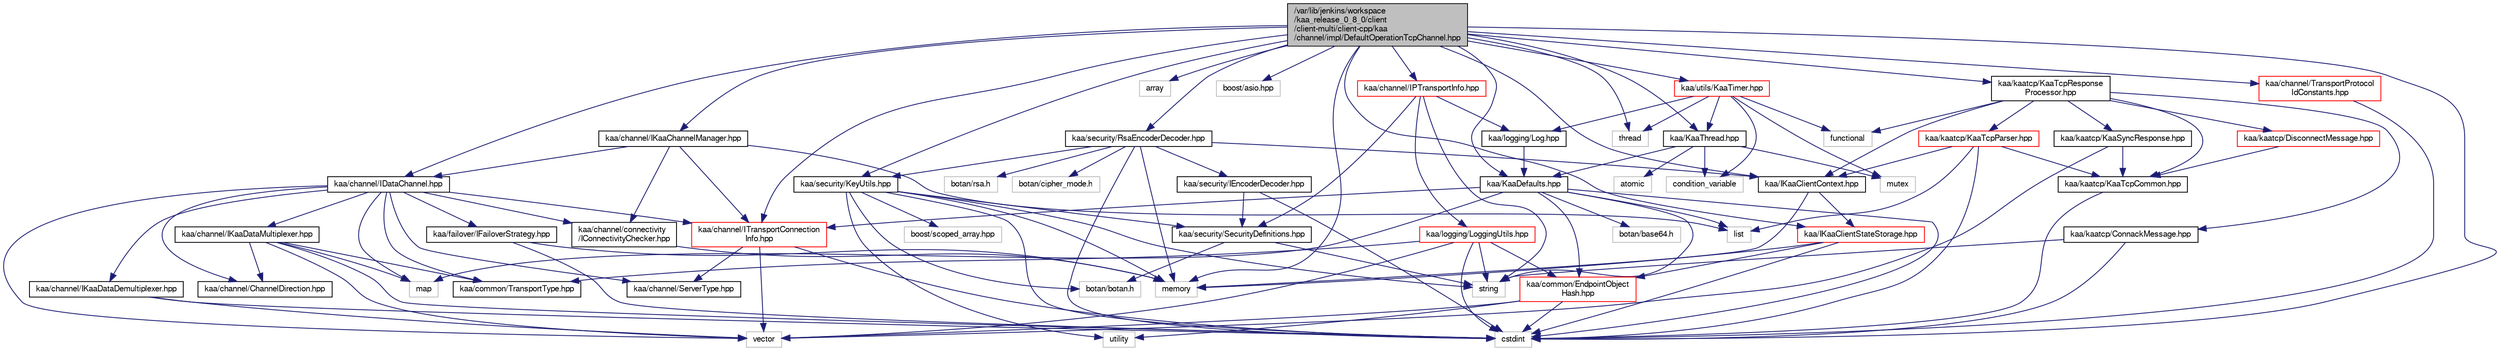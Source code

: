 digraph "/var/lib/jenkins/workspace/kaa_release_0_8_0/client/client-multi/client-cpp/kaa/channel/impl/DefaultOperationTcpChannel.hpp"
{
  bgcolor="transparent";
  edge [fontname="FreeSans",fontsize="10",labelfontname="FreeSans",labelfontsize="10"];
  node [fontname="FreeSans",fontsize="10",shape=record];
  Node1 [label="/var/lib/jenkins/workspace\l/kaa_release_0_8_0/client\l/client-multi/client-cpp/kaa\l/channel/impl/DefaultOperationTcpChannel.hpp",height=0.2,width=0.4,color="black", fillcolor="grey75", style="filled" fontcolor="black"];
  Node1 -> Node2 [color="midnightblue",fontsize="10",style="solid",fontname="FreeSans"];
  Node2 [label="kaa/KaaDefaults.hpp",height=0.2,width=0.4,color="black",URL="$KaaDefaults_8hpp.html"];
  Node2 -> Node3 [color="midnightblue",fontsize="10",style="solid",fontname="FreeSans"];
  Node3 [label="map",height=0.2,width=0.4,color="grey75"];
  Node2 -> Node4 [color="midnightblue",fontsize="10",style="solid",fontname="FreeSans"];
  Node4 [label="list",height=0.2,width=0.4,color="grey75"];
  Node2 -> Node5 [color="midnightblue",fontsize="10",style="solid",fontname="FreeSans"];
  Node5 [label="string",height=0.2,width=0.4,color="grey75"];
  Node2 -> Node6 [color="midnightblue",fontsize="10",style="solid",fontname="FreeSans"];
  Node6 [label="botan/base64.h",height=0.2,width=0.4,color="grey75"];
  Node2 -> Node7 [color="midnightblue",fontsize="10",style="solid",fontname="FreeSans"];
  Node7 [label="cstdint",height=0.2,width=0.4,color="grey75"];
  Node2 -> Node8 [color="midnightblue",fontsize="10",style="solid",fontname="FreeSans"];
  Node8 [label="kaa/common/EndpointObject\lHash.hpp",height=0.2,width=0.4,color="red",URL="$EndpointObjectHash_8hpp.html"];
  Node8 -> Node9 [color="midnightblue",fontsize="10",style="solid",fontname="FreeSans"];
  Node9 [label="utility",height=0.2,width=0.4,color="grey75"];
  Node8 -> Node10 [color="midnightblue",fontsize="10",style="solid",fontname="FreeSans"];
  Node10 [label="vector",height=0.2,width=0.4,color="grey75"];
  Node8 -> Node7 [color="midnightblue",fontsize="10",style="solid",fontname="FreeSans"];
  Node2 -> Node11 [color="midnightblue",fontsize="10",style="solid",fontname="FreeSans"];
  Node11 [label="kaa/channel/ITransportConnection\lInfo.hpp",height=0.2,width=0.4,color="red",URL="$ITransportConnectionInfo_8hpp.html"];
  Node11 -> Node7 [color="midnightblue",fontsize="10",style="solid",fontname="FreeSans"];
  Node11 -> Node10 [color="midnightblue",fontsize="10",style="solid",fontname="FreeSans"];
  Node11 -> Node12 [color="midnightblue",fontsize="10",style="solid",fontname="FreeSans"];
  Node12 [label="kaa/channel/ServerType.hpp",height=0.2,width=0.4,color="black",URL="$ServerType_8hpp.html"];
  Node1 -> Node7 [color="midnightblue",fontsize="10",style="solid",fontname="FreeSans"];
  Node1 -> Node13 [color="midnightblue",fontsize="10",style="solid",fontname="FreeSans"];
  Node13 [label="thread",height=0.2,width=0.4,color="grey75"];
  Node1 -> Node14 [color="midnightblue",fontsize="10",style="solid",fontname="FreeSans"];
  Node14 [label="array",height=0.2,width=0.4,color="grey75"];
  Node1 -> Node15 [color="midnightblue",fontsize="10",style="solid",fontname="FreeSans"];
  Node15 [label="memory",height=0.2,width=0.4,color="grey75"];
  Node1 -> Node16 [color="midnightblue",fontsize="10",style="solid",fontname="FreeSans"];
  Node16 [label="boost/asio.hpp",height=0.2,width=0.4,color="grey75"];
  Node1 -> Node17 [color="midnightblue",fontsize="10",style="solid",fontname="FreeSans"];
  Node17 [label="kaa/KaaThread.hpp",height=0.2,width=0.4,color="black",URL="$KaaThread_8hpp.html"];
  Node17 -> Node2 [color="midnightblue",fontsize="10",style="solid",fontname="FreeSans"];
  Node17 -> Node18 [color="midnightblue",fontsize="10",style="solid",fontname="FreeSans"];
  Node18 [label="mutex",height=0.2,width=0.4,color="grey75"];
  Node17 -> Node19 [color="midnightblue",fontsize="10",style="solid",fontname="FreeSans"];
  Node19 [label="atomic",height=0.2,width=0.4,color="grey75"];
  Node17 -> Node20 [color="midnightblue",fontsize="10",style="solid",fontname="FreeSans"];
  Node20 [label="condition_variable",height=0.2,width=0.4,color="grey75"];
  Node1 -> Node21 [color="midnightblue",fontsize="10",style="solid",fontname="FreeSans"];
  Node21 [label="kaa/security/KeyUtils.hpp",height=0.2,width=0.4,color="black",URL="$KeyUtils_8hpp.html"];
  Node21 -> Node22 [color="midnightblue",fontsize="10",style="solid",fontname="FreeSans"];
  Node22 [label="botan/botan.h",height=0.2,width=0.4,color="grey75"];
  Node21 -> Node5 [color="midnightblue",fontsize="10",style="solid",fontname="FreeSans"];
  Node21 -> Node9 [color="midnightblue",fontsize="10",style="solid",fontname="FreeSans"];
  Node21 -> Node7 [color="midnightblue",fontsize="10",style="solid",fontname="FreeSans"];
  Node21 -> Node15 [color="midnightblue",fontsize="10",style="solid",fontname="FreeSans"];
  Node21 -> Node23 [color="midnightblue",fontsize="10",style="solid",fontname="FreeSans"];
  Node23 [label="boost/scoped_array.hpp",height=0.2,width=0.4,color="grey75"];
  Node21 -> Node24 [color="midnightblue",fontsize="10",style="solid",fontname="FreeSans"];
  Node24 [label="kaa/security/SecurityDefinitions.hpp",height=0.2,width=0.4,color="black",URL="$SecurityDefinitions_8hpp.html"];
  Node24 -> Node5 [color="midnightblue",fontsize="10",style="solid",fontname="FreeSans"];
  Node24 -> Node22 [color="midnightblue",fontsize="10",style="solid",fontname="FreeSans"];
  Node1 -> Node25 [color="midnightblue",fontsize="10",style="solid",fontname="FreeSans"];
  Node25 [label="kaa/channel/IDataChannel.hpp",height=0.2,width=0.4,color="black",URL="$IDataChannel_8hpp.html"];
  Node25 -> Node10 [color="midnightblue",fontsize="10",style="solid",fontname="FreeSans"];
  Node25 -> Node3 [color="midnightblue",fontsize="10",style="solid",fontname="FreeSans"];
  Node25 -> Node26 [color="midnightblue",fontsize="10",style="solid",fontname="FreeSans"];
  Node26 [label="kaa/failover/IFailoverStrategy.hpp",height=0.2,width=0.4,color="black",URL="$IFailoverStrategy_8hpp.html"];
  Node26 -> Node15 [color="midnightblue",fontsize="10",style="solid",fontname="FreeSans"];
  Node26 -> Node7 [color="midnightblue",fontsize="10",style="solid",fontname="FreeSans"];
  Node25 -> Node12 [color="midnightblue",fontsize="10",style="solid",fontname="FreeSans"];
  Node25 -> Node27 [color="midnightblue",fontsize="10",style="solid",fontname="FreeSans"];
  Node27 [label="kaa/common/TransportType.hpp",height=0.2,width=0.4,color="black",URL="$TransportType_8hpp.html"];
  Node25 -> Node28 [color="midnightblue",fontsize="10",style="solid",fontname="FreeSans"];
  Node28 [label="kaa/channel/ChannelDirection.hpp",height=0.2,width=0.4,color="black",URL="$ChannelDirection_8hpp.html"];
  Node25 -> Node29 [color="midnightblue",fontsize="10",style="solid",fontname="FreeSans"];
  Node29 [label="kaa/channel/IKaaDataMultiplexer.hpp",height=0.2,width=0.4,color="black",URL="$IKaaDataMultiplexer_8hpp.html"];
  Node29 -> Node7 [color="midnightblue",fontsize="10",style="solid",fontname="FreeSans"];
  Node29 -> Node3 [color="midnightblue",fontsize="10",style="solid",fontname="FreeSans"];
  Node29 -> Node10 [color="midnightblue",fontsize="10",style="solid",fontname="FreeSans"];
  Node29 -> Node27 [color="midnightblue",fontsize="10",style="solid",fontname="FreeSans"];
  Node29 -> Node28 [color="midnightblue",fontsize="10",style="solid",fontname="FreeSans"];
  Node25 -> Node30 [color="midnightblue",fontsize="10",style="solid",fontname="FreeSans"];
  Node30 [label="kaa/channel/IKaaDataDemultiplexer.hpp",height=0.2,width=0.4,color="black",URL="$IKaaDataDemultiplexer_8hpp.html"];
  Node30 -> Node7 [color="midnightblue",fontsize="10",style="solid",fontname="FreeSans"];
  Node30 -> Node10 [color="midnightblue",fontsize="10",style="solid",fontname="FreeSans"];
  Node25 -> Node11 [color="midnightblue",fontsize="10",style="solid",fontname="FreeSans"];
  Node25 -> Node31 [color="midnightblue",fontsize="10",style="solid",fontname="FreeSans"];
  Node31 [label="kaa/channel/connectivity\l/IConnectivityChecker.hpp",height=0.2,width=0.4,color="black",URL="$IConnectivityChecker_8hpp.html"];
  Node31 -> Node15 [color="midnightblue",fontsize="10",style="solid",fontname="FreeSans"];
  Node1 -> Node32 [color="midnightblue",fontsize="10",style="solid",fontname="FreeSans"];
  Node32 [label="kaa/security/RsaEncoderDecoder.hpp",height=0.2,width=0.4,color="black",URL="$RsaEncoderDecoder_8hpp.html"];
  Node32 -> Node21 [color="midnightblue",fontsize="10",style="solid",fontname="FreeSans"];
  Node32 -> Node33 [color="midnightblue",fontsize="10",style="solid",fontname="FreeSans"];
  Node33 [label="kaa/security/IEncoderDecoder.hpp",height=0.2,width=0.4,color="black",URL="$IEncoderDecoder_8hpp.html"];
  Node33 -> Node7 [color="midnightblue",fontsize="10",style="solid",fontname="FreeSans"];
  Node33 -> Node24 [color="midnightblue",fontsize="10",style="solid",fontname="FreeSans"];
  Node32 -> Node34 [color="midnightblue",fontsize="10",style="solid",fontname="FreeSans"];
  Node34 [label="kaa/IKaaClientContext.hpp",height=0.2,width=0.4,color="black",URL="$IKaaClientContext_8hpp.html"];
  Node34 -> Node15 [color="midnightblue",fontsize="10",style="solid",fontname="FreeSans"];
  Node34 -> Node35 [color="midnightblue",fontsize="10",style="solid",fontname="FreeSans"];
  Node35 [label="kaa/IKaaClientStateStorage.hpp",height=0.2,width=0.4,color="red",URL="$IKaaClientStateStorage_8hpp.html"];
  Node35 -> Node7 [color="midnightblue",fontsize="10",style="solid",fontname="FreeSans"];
  Node35 -> Node15 [color="midnightblue",fontsize="10",style="solid",fontname="FreeSans"];
  Node35 -> Node8 [color="midnightblue",fontsize="10",style="solid",fontname="FreeSans"];
  Node32 -> Node36 [color="midnightblue",fontsize="10",style="solid",fontname="FreeSans"];
  Node36 [label="botan/rsa.h",height=0.2,width=0.4,color="grey75"];
  Node32 -> Node37 [color="midnightblue",fontsize="10",style="solid",fontname="FreeSans"];
  Node37 [label="botan/cipher_mode.h",height=0.2,width=0.4,color="grey75"];
  Node32 -> Node7 [color="midnightblue",fontsize="10",style="solid",fontname="FreeSans"];
  Node32 -> Node15 [color="midnightblue",fontsize="10",style="solid",fontname="FreeSans"];
  Node1 -> Node38 [color="midnightblue",fontsize="10",style="solid",fontname="FreeSans"];
  Node38 [label="kaa/channel/IKaaChannelManager.hpp",height=0.2,width=0.4,color="black",URL="$IKaaChannelManager_8hpp.html"];
  Node38 -> Node4 [color="midnightblue",fontsize="10",style="solid",fontname="FreeSans"];
  Node38 -> Node25 [color="midnightblue",fontsize="10",style="solid",fontname="FreeSans"];
  Node38 -> Node11 [color="midnightblue",fontsize="10",style="solid",fontname="FreeSans"];
  Node38 -> Node31 [color="midnightblue",fontsize="10",style="solid",fontname="FreeSans"];
  Node1 -> Node39 [color="midnightblue",fontsize="10",style="solid",fontname="FreeSans"];
  Node39 [label="kaa/kaatcp/KaaTcpResponse\lProcessor.hpp",height=0.2,width=0.4,color="black",URL="$KaaTcpResponseProcessor_8hpp.html"];
  Node39 -> Node40 [color="midnightblue",fontsize="10",style="solid",fontname="FreeSans"];
  Node40 [label="kaa/kaatcp/KaaTcpCommon.hpp",height=0.2,width=0.4,color="black",URL="$KaaTcpCommon_8hpp.html"];
  Node40 -> Node7 [color="midnightblue",fontsize="10",style="solid",fontname="FreeSans"];
  Node39 -> Node41 [color="midnightblue",fontsize="10",style="solid",fontname="FreeSans"];
  Node41 [label="kaa/kaatcp/KaaSyncResponse.hpp",height=0.2,width=0.4,color="black",URL="$KaaSyncResponse_8hpp.html"];
  Node41 -> Node40 [color="midnightblue",fontsize="10",style="solid",fontname="FreeSans"];
  Node41 -> Node10 [color="midnightblue",fontsize="10",style="solid",fontname="FreeSans"];
  Node39 -> Node42 [color="midnightblue",fontsize="10",style="solid",fontname="FreeSans"];
  Node42 [label="kaa/kaatcp/ConnackMessage.hpp",height=0.2,width=0.4,color="black",URL="$ConnackMessage_8hpp.html"];
  Node42 -> Node7 [color="midnightblue",fontsize="10",style="solid",fontname="FreeSans"];
  Node42 -> Node5 [color="midnightblue",fontsize="10",style="solid",fontname="FreeSans"];
  Node39 -> Node43 [color="midnightblue",fontsize="10",style="solid",fontname="FreeSans"];
  Node43 [label="kaa/kaatcp/DisconnectMessage.hpp",height=0.2,width=0.4,color="red",URL="$DisconnectMessage_8hpp.html"];
  Node43 -> Node40 [color="midnightblue",fontsize="10",style="solid",fontname="FreeSans"];
  Node39 -> Node44 [color="midnightblue",fontsize="10",style="solid",fontname="FreeSans"];
  Node44 [label="kaa/kaatcp/KaaTcpParser.hpp",height=0.2,width=0.4,color="red",URL="$KaaTcpParser_8hpp.html"];
  Node44 -> Node7 [color="midnightblue",fontsize="10",style="solid",fontname="FreeSans"];
  Node44 -> Node40 [color="midnightblue",fontsize="10",style="solid",fontname="FreeSans"];
  Node44 -> Node34 [color="midnightblue",fontsize="10",style="solid",fontname="FreeSans"];
  Node44 -> Node4 [color="midnightblue",fontsize="10",style="solid",fontname="FreeSans"];
  Node39 -> Node34 [color="midnightblue",fontsize="10",style="solid",fontname="FreeSans"];
  Node39 -> Node45 [color="midnightblue",fontsize="10",style="solid",fontname="FreeSans"];
  Node45 [label="functional",height=0.2,width=0.4,color="grey75"];
  Node1 -> Node46 [color="midnightblue",fontsize="10",style="solid",fontname="FreeSans"];
  Node46 [label="kaa/channel/IPTransportInfo.hpp",height=0.2,width=0.4,color="red",URL="$IPTransportInfo_8hpp.html"];
  Node46 -> Node5 [color="midnightblue",fontsize="10",style="solid",fontname="FreeSans"];
  Node46 -> Node47 [color="midnightblue",fontsize="10",style="solid",fontname="FreeSans"];
  Node47 [label="kaa/logging/Log.hpp",height=0.2,width=0.4,color="black",URL="$Log_8hpp.html"];
  Node47 -> Node2 [color="midnightblue",fontsize="10",style="solid",fontname="FreeSans"];
  Node46 -> Node48 [color="midnightblue",fontsize="10",style="solid",fontname="FreeSans"];
  Node48 [label="kaa/logging/LoggingUtils.hpp",height=0.2,width=0.4,color="red",URL="$LoggingUtils_8hpp.html"];
  Node48 -> Node10 [color="midnightblue",fontsize="10",style="solid",fontname="FreeSans"];
  Node48 -> Node5 [color="midnightblue",fontsize="10",style="solid",fontname="FreeSans"];
  Node48 -> Node7 [color="midnightblue",fontsize="10",style="solid",fontname="FreeSans"];
  Node48 -> Node8 [color="midnightblue",fontsize="10",style="solid",fontname="FreeSans"];
  Node48 -> Node27 [color="midnightblue",fontsize="10",style="solid",fontname="FreeSans"];
  Node46 -> Node24 [color="midnightblue",fontsize="10",style="solid",fontname="FreeSans"];
  Node1 -> Node11 [color="midnightblue",fontsize="10",style="solid",fontname="FreeSans"];
  Node1 -> Node49 [color="midnightblue",fontsize="10",style="solid",fontname="FreeSans"];
  Node49 [label="kaa/channel/TransportProtocol\lIdConstants.hpp",height=0.2,width=0.4,color="red",URL="$TransportProtocolIdConstants_8hpp.html"];
  Node49 -> Node7 [color="midnightblue",fontsize="10",style="solid",fontname="FreeSans"];
  Node1 -> Node50 [color="midnightblue",fontsize="10",style="solid",fontname="FreeSans"];
  Node50 [label="kaa/utils/KaaTimer.hpp",height=0.2,width=0.4,color="red",URL="$KaaTimer_8hpp.html"];
  Node50 -> Node18 [color="midnightblue",fontsize="10",style="solid",fontname="FreeSans"];
  Node50 -> Node13 [color="midnightblue",fontsize="10",style="solid",fontname="FreeSans"];
  Node50 -> Node45 [color="midnightblue",fontsize="10",style="solid",fontname="FreeSans"];
  Node50 -> Node20 [color="midnightblue",fontsize="10",style="solid",fontname="FreeSans"];
  Node50 -> Node17 [color="midnightblue",fontsize="10",style="solid",fontname="FreeSans"];
  Node50 -> Node47 [color="midnightblue",fontsize="10",style="solid",fontname="FreeSans"];
  Node1 -> Node35 [color="midnightblue",fontsize="10",style="solid",fontname="FreeSans"];
  Node1 -> Node34 [color="midnightblue",fontsize="10",style="solid",fontname="FreeSans"];
}
